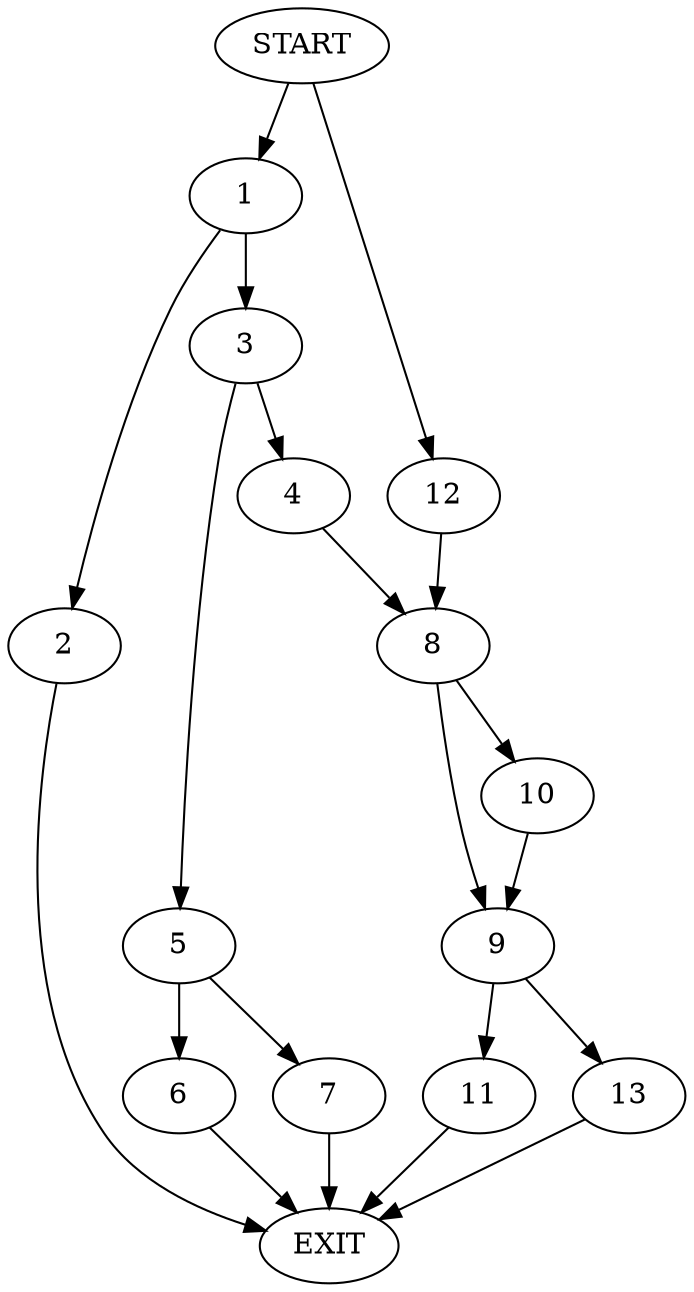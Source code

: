 digraph {
0 [label="START"]
14 [label="EXIT"]
0 -> 1
1 -> 2
1 -> 3
3 -> 4
3 -> 5
2 -> 14
5 -> 6
5 -> 7
4 -> 8
7 -> 14
6 -> 14
8 -> 9
8 -> 10
11 -> 14
0 -> 12
12 -> 8
13 -> 14
10 -> 9
9 -> 13
9 -> 11
}
